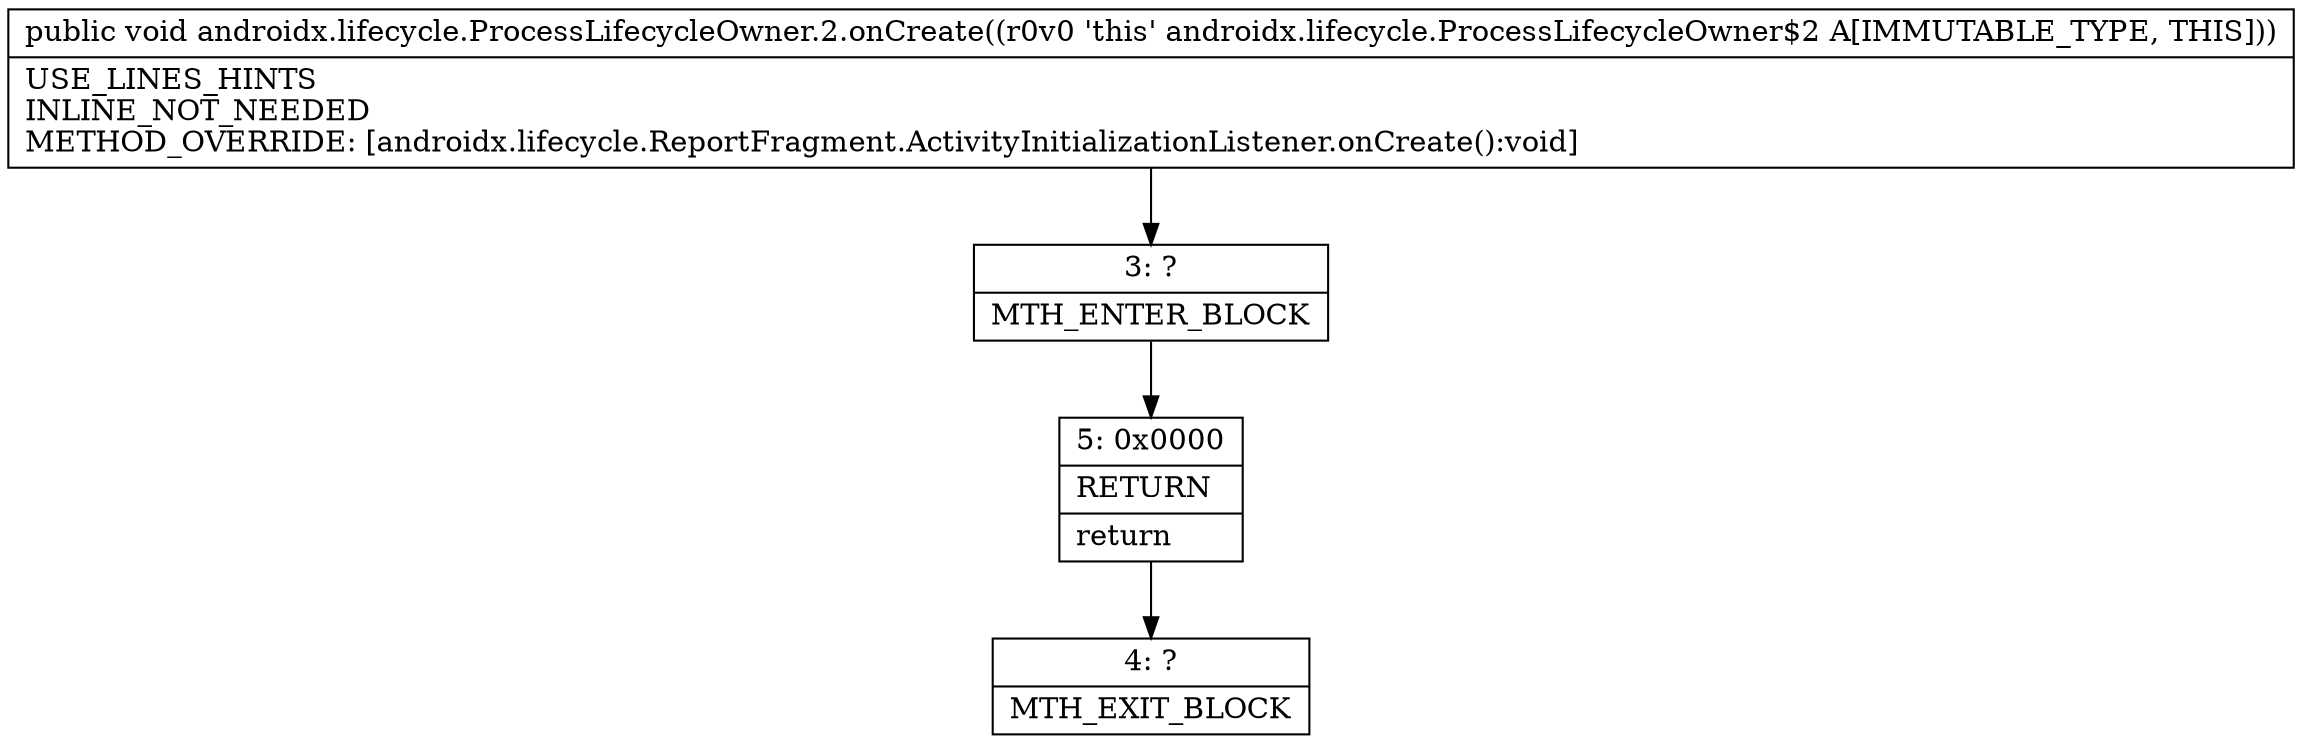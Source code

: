digraph "CFG forandroidx.lifecycle.ProcessLifecycleOwner.2.onCreate()V" {
Node_3 [shape=record,label="{3\:\ ?|MTH_ENTER_BLOCK\l}"];
Node_5 [shape=record,label="{5\:\ 0x0000|RETURN\l|return\l}"];
Node_4 [shape=record,label="{4\:\ ?|MTH_EXIT_BLOCK\l}"];
MethodNode[shape=record,label="{public void androidx.lifecycle.ProcessLifecycleOwner.2.onCreate((r0v0 'this' androidx.lifecycle.ProcessLifecycleOwner$2 A[IMMUTABLE_TYPE, THIS]))  | USE_LINES_HINTS\lINLINE_NOT_NEEDED\lMETHOD_OVERRIDE: [androidx.lifecycle.ReportFragment.ActivityInitializationListener.onCreate():void]\l}"];
MethodNode -> Node_3;Node_3 -> Node_5;
Node_5 -> Node_4;
}

